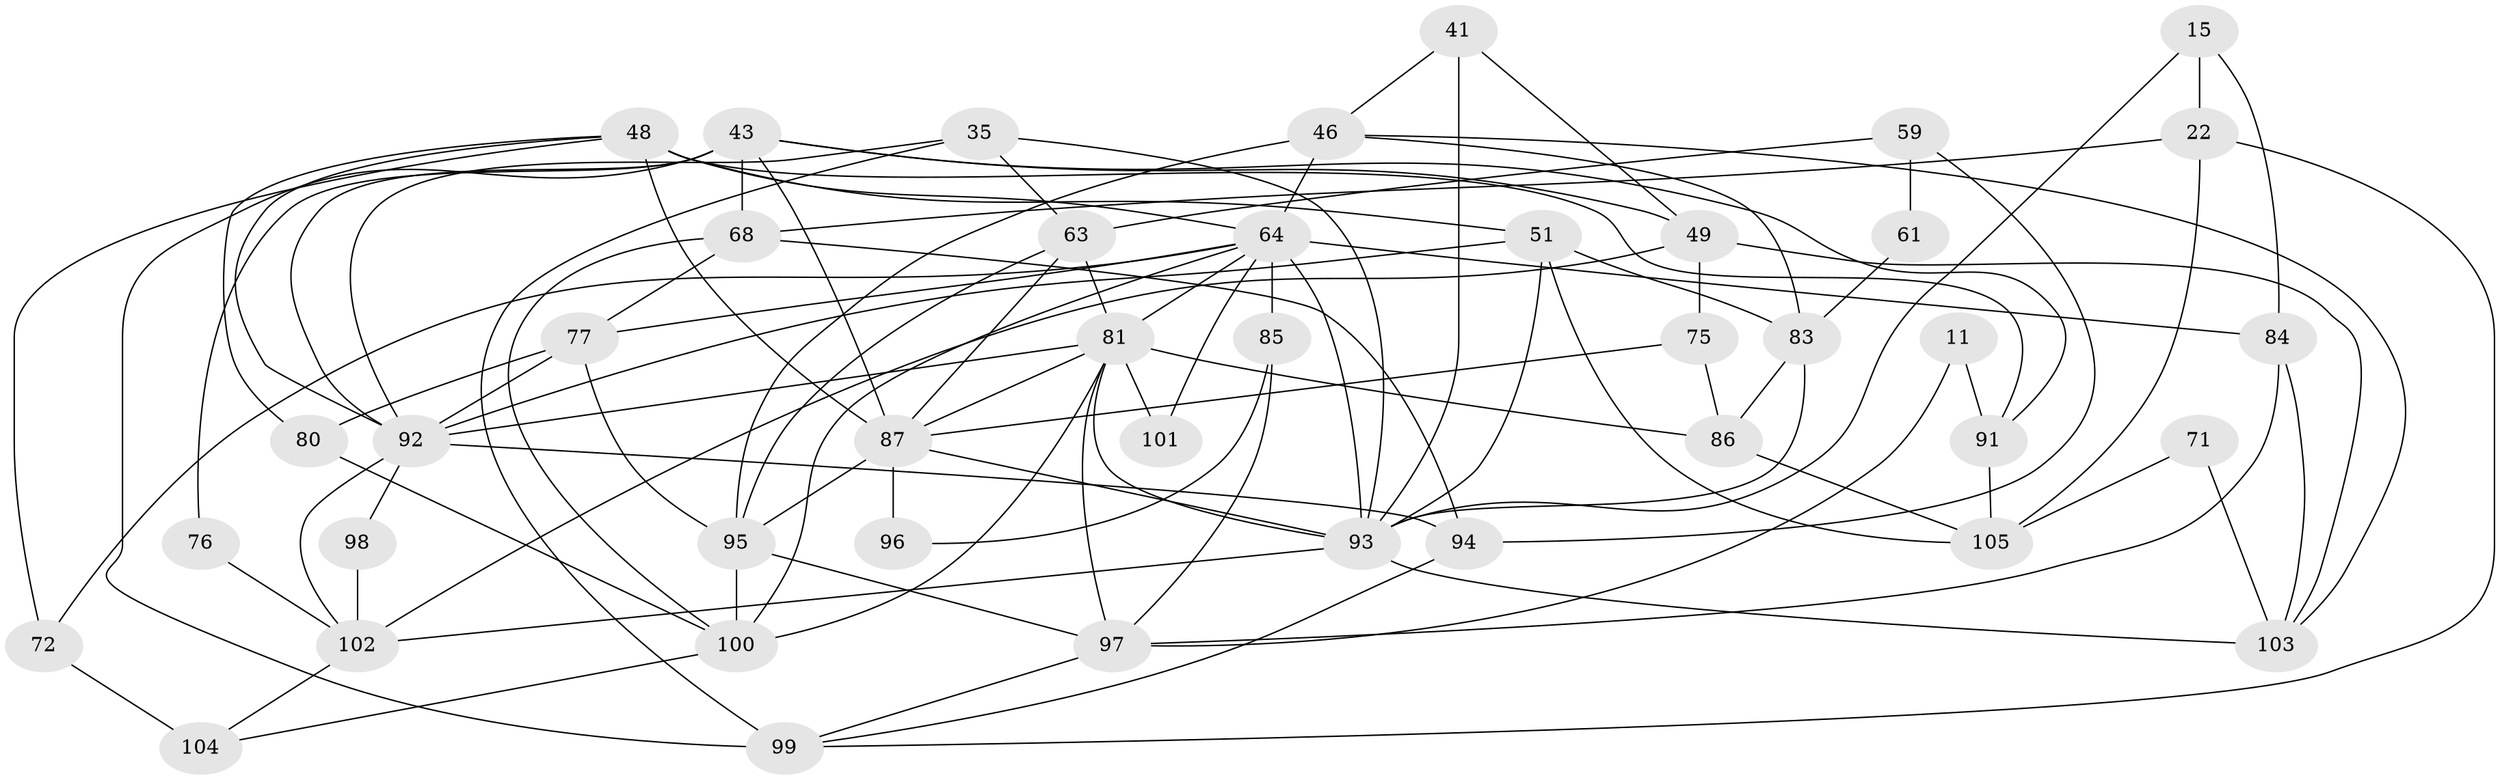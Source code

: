 // original degree distribution, {3: 0.3142857142857143, 6: 0.08571428571428572, 4: 0.29523809523809524, 5: 0.18095238095238095, 2: 0.08571428571428572, 9: 0.009523809523809525, 7: 0.02857142857142857}
// Generated by graph-tools (version 1.1) at 2025/54/03/04/25 21:54:39]
// undirected, 42 vertices, 98 edges
graph export_dot {
graph [start="1"]
  node [color=gray90,style=filled];
  11;
  15;
  22;
  35 [super="+12"];
  41;
  43 [super="+21+33"];
  46 [super="+4+26+44"];
  48 [super="+47"];
  49 [super="+23"];
  51 [super="+42"];
  59;
  61;
  63 [super="+37"];
  64 [super="+62+28"];
  68 [super="+50"];
  71;
  72 [super="+5"];
  75;
  76;
  77 [super="+29"];
  80 [super="+38"];
  81 [super="+25+60"];
  83 [super="+7"];
  84 [super="+73"];
  85 [super="+66"];
  86 [super="+79"];
  87 [super="+70+65+78"];
  91 [super="+39"];
  92 [super="+57+30"];
  93 [super="+55+67+58+45+90"];
  94 [super="+9"];
  95 [super="+82"];
  96;
  97 [super="+24"];
  98 [super="+20"];
  99 [super="+74"];
  100 [super="+3+52+89"];
  101;
  102 [super="+1"];
  103 [super="+88"];
  104;
  105;
  11 -- 91;
  11 -- 97;
  15 -- 84 [weight=2];
  15 -- 22;
  15 -- 93 [weight=2];
  22 -- 68;
  22 -- 105;
  22 -- 99;
  35 -- 92;
  35 -- 99 [weight=2];
  35 -- 63;
  35 -- 93 [weight=2];
  41 -- 46 [weight=2];
  41 -- 49 [weight=2];
  41 -- 93;
  43 -- 87;
  43 -- 68 [weight=3];
  43 -- 92;
  43 -- 49;
  43 -- 99 [weight=2];
  43 -- 91;
  43 -- 76;
  46 -- 83 [weight=2];
  46 -- 64 [weight=4];
  46 -- 95;
  46 -- 103;
  48 -- 51;
  48 -- 64 [weight=2];
  48 -- 80;
  48 -- 72;
  48 -- 91;
  48 -- 92 [weight=3];
  48 -- 87 [weight=2];
  49 -- 102;
  49 -- 75;
  49 -- 103;
  51 -- 105;
  51 -- 83;
  51 -- 92;
  51 -- 93 [weight=3];
  59 -- 61;
  59 -- 94;
  59 -- 63;
  61 -- 83 [weight=2];
  63 -- 81 [weight=2];
  63 -- 95;
  63 -- 87;
  64 -- 84 [weight=2];
  64 -- 72;
  64 -- 81 [weight=2];
  64 -- 85 [weight=2];
  64 -- 100 [weight=2];
  64 -- 101;
  64 -- 77;
  64 -- 93 [weight=4];
  68 -- 77;
  68 -- 100;
  68 -- 94;
  71 -- 103;
  71 -- 105;
  72 -- 104 [weight=2];
  75 -- 86;
  75 -- 87;
  76 -- 102;
  77 -- 92 [weight=2];
  77 -- 80;
  77 -- 95;
  80 -- 100;
  81 -- 97;
  81 -- 101;
  81 -- 92 [weight=3];
  81 -- 86;
  81 -- 100;
  81 -- 93 [weight=2];
  81 -- 87;
  83 -- 86 [weight=2];
  83 -- 93;
  84 -- 97 [weight=2];
  84 -- 103;
  85 -- 97;
  85 -- 96;
  86 -- 105;
  87 -- 93 [weight=6];
  87 -- 95;
  87 -- 96;
  91 -- 105 [weight=2];
  92 -- 98;
  92 -- 94;
  92 -- 102;
  93 -- 102;
  93 -- 103 [weight=2];
  94 -- 99 [weight=2];
  95 -- 97 [weight=2];
  95 -- 100 [weight=2];
  97 -- 99;
  98 -- 102 [weight=2];
  100 -- 104;
  102 -- 104;
}
